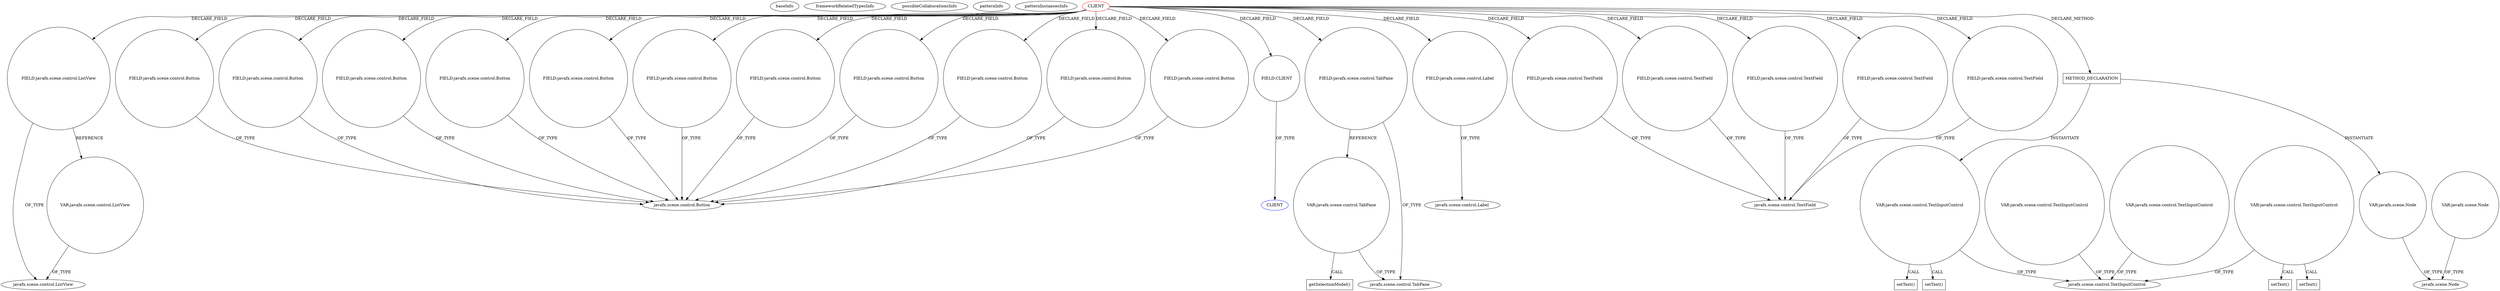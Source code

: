 digraph {
baseInfo[graphId=1102,category="pattern",isAnonymous=false,possibleRelation=false]
frameworkRelatedTypesInfo[]
possibleCollaborationsInfo[]
patternInfo[frequency=2.0,patternRootClient=0]
patternInstancesInfo[0="hock323-eventManager~/hock323-eventManager/EventManager-master/src/eventManager/controller/pokerTournament/TournamentController.java~TournamentController~3009",1="dony1990-ProsDesktop~/dony1990-ProsDesktop/ProsDesktop-master/src/nicon/NiconDesktop/guifx/NiconNavigator/NavegadorController.java~NavegadorController~2563"]
2[label="FIELD:javafx.scene.control.ListView",vertexType="FIELD_DECLARATION",isFrameworkType=false,shape=circle]
0[label="CLIENT",vertexType="ROOT_CLIENT_CLASS_DECLARATION",isFrameworkType=false,color=red]
52[label="FIELD:javafx.scene.control.Button",vertexType="FIELD_DECLARATION",isFrameworkType=false,shape=circle]
59[label="FIELD:javafx.scene.control.Button",vertexType="FIELD_DECLARATION",isFrameworkType=false,shape=circle]
81[label="FIELD:javafx.scene.control.Button",vertexType="FIELD_DECLARATION",isFrameworkType=false,shape=circle]
79[label="FIELD:javafx.scene.control.Button",vertexType="FIELD_DECLARATION",isFrameworkType=false,shape=circle]
8[label="FIELD:javafx.scene.control.Button",vertexType="FIELD_DECLARATION",isFrameworkType=false,shape=circle]
4[label="FIELD:javafx.scene.control.Button",vertexType="FIELD_DECLARATION",isFrameworkType=false,shape=circle]
10[label="FIELD:javafx.scene.control.Button",vertexType="FIELD_DECLARATION",isFrameworkType=false,shape=circle]
142[label="FIELD:javafx.scene.control.Button",vertexType="FIELD_DECLARATION",isFrameworkType=false,shape=circle]
140[label="FIELD:javafx.scene.control.Button",vertexType="FIELD_DECLARATION",isFrameworkType=false,shape=circle]
14[label="FIELD:javafx.scene.control.Button",vertexType="FIELD_DECLARATION",isFrameworkType=false,shape=circle]
48[label="FIELD:javafx.scene.control.Button",vertexType="FIELD_DECLARATION",isFrameworkType=false,shape=circle]
54[label="FIELD:CLIENT",vertexType="FIELD_DECLARATION",isFrameworkType=false,shape=circle]
243[label="VAR:javafx.scene.control.ListView",vertexType="VARIABLE_EXPRESION",isFrameworkType=false,shape=circle]
132[label="FIELD:javafx.scene.control.TabPane",vertexType="FIELD_DECLARATION",isFrameworkType=false,shape=circle]
270[label="VAR:javafx.scene.control.TabPane",vertexType="VARIABLE_EXPRESION",isFrameworkType=false,shape=circle]
77[label="FIELD:javafx.scene.control.Label",vertexType="FIELD_DECLARATION",isFrameworkType=false,shape=circle]
27[label="javafx.scene.control.Label",vertexType="FRAMEWORK_CLASS_TYPE",isFrameworkType=false]
5[label="javafx.scene.control.Button",vertexType="FRAMEWORK_CLASS_TYPE",isFrameworkType=false]
67[label="FIELD:javafx.scene.control.TextField",vertexType="FIELD_DECLARATION",isFrameworkType=false,shape=circle]
130[label="FIELD:javafx.scene.control.TextField",vertexType="FIELD_DECLARATION",isFrameworkType=false,shape=circle]
12[label="FIELD:javafx.scene.control.TextField",vertexType="FIELD_DECLARATION",isFrameworkType=false,shape=circle]
83[label="FIELD:javafx.scene.control.TextField",vertexType="FIELD_DECLARATION",isFrameworkType=false,shape=circle]
6[label="FIELD:javafx.scene.control.TextField",vertexType="FIELD_DECLARATION",isFrameworkType=false,shape=circle]
55[label="CLIENT",vertexType="REFERENCE_CLIENT_CLASS_DECLARATION",isFrameworkType=false,color=blue]
133[label="javafx.scene.control.TabPane",vertexType="FRAMEWORK_CLASS_TYPE",isFrameworkType=false]
7[label="javafx.scene.control.TextField",vertexType="FRAMEWORK_CLASS_TYPE",isFrameworkType=false]
3[label="javafx.scene.control.ListView",vertexType="FRAMEWORK_CLASS_TYPE",isFrameworkType=false]
271[label="getSelectionModel()",vertexType="INSIDE_CALL",isFrameworkType=false,shape=box]
647[label="METHOD_DECLARATION",vertexType="CLIENT_METHOD_DECLARATION",isFrameworkType=false,shape=box]
650[label="VAR:javafx.scene.control.TextInputControl",vertexType="VARIABLE_EXPRESION",isFrameworkType=false,shape=circle]
338[label="javafx.scene.control.TextInputControl",vertexType="FRAMEWORK_CLASS_TYPE",isFrameworkType=false]
697[label="VAR:javafx.scene.control.TextInputControl",vertexType="VARIABLE_EXPRESION",isFrameworkType=false,shape=circle]
597[label="VAR:javafx.scene.control.TextInputControl",vertexType="VARIABLE_EXPRESION",isFrameworkType=false,shape=circle]
336[label="VAR:javafx.scene.control.TextInputControl",vertexType="VARIABLE_EXPRESION",isFrameworkType=false,shape=circle]
656[label="setText()",vertexType="INSIDE_CALL",isFrameworkType=false,shape=box]
670[label="setText()",vertexType="INSIDE_CALL",isFrameworkType=false,shape=box]
621[label="setText()",vertexType="INSIDE_CALL",isFrameworkType=false,shape=box]
616[label="setText()",vertexType="INSIDE_CALL",isFrameworkType=false,shape=box]
666[label="VAR:javafx.scene.Node",vertexType="VARIABLE_EXPRESION",isFrameworkType=false,shape=circle]
189[label="javafx.scene.Node",vertexType="FRAMEWORK_CLASS_TYPE",isFrameworkType=false]
289[label="VAR:javafx.scene.Node",vertexType="VARIABLE_EXPRESION",isFrameworkType=false,shape=circle]
0->48[label="DECLARE_FIELD"]
140->5[label="OF_TYPE"]
650->656[label="CALL"]
79->5[label="OF_TYPE"]
132->133[label="OF_TYPE"]
647->650[label="INSTANTIATE"]
54->55[label="OF_TYPE"]
0->12[label="DECLARE_FIELD"]
52->5[label="OF_TYPE"]
59->5[label="OF_TYPE"]
0->8[label="DECLARE_FIELD"]
67->7[label="OF_TYPE"]
132->270[label="REFERENCE"]
666->189[label="OF_TYPE"]
0->140[label="DECLARE_FIELD"]
142->5[label="OF_TYPE"]
14->5[label="OF_TYPE"]
336->338[label="OF_TYPE"]
0->77[label="DECLARE_FIELD"]
48->5[label="OF_TYPE"]
289->189[label="OF_TYPE"]
0->4[label="DECLARE_FIELD"]
597->621[label="CALL"]
0->130[label="DECLARE_FIELD"]
8->5[label="OF_TYPE"]
130->7[label="OF_TYPE"]
0->81[label="DECLARE_FIELD"]
0->83[label="DECLARE_FIELD"]
0->132[label="DECLARE_FIELD"]
0->52[label="DECLARE_FIELD"]
2->243[label="REFERENCE"]
597->338[label="OF_TYPE"]
270->133[label="OF_TYPE"]
83->7[label="OF_TYPE"]
597->616[label="CALL"]
6->7[label="OF_TYPE"]
647->666[label="INSTANTIATE"]
0->54[label="DECLARE_FIELD"]
81->5[label="OF_TYPE"]
0->10[label="DECLARE_FIELD"]
0->142[label="DECLARE_FIELD"]
0->647[label="DECLARE_METHOD"]
0->2[label="DECLARE_FIELD"]
0->14[label="DECLARE_FIELD"]
650->670[label="CALL"]
10->5[label="OF_TYPE"]
4->5[label="OF_TYPE"]
697->338[label="OF_TYPE"]
2->3[label="OF_TYPE"]
77->27[label="OF_TYPE"]
0->67[label="DECLARE_FIELD"]
0->6[label="DECLARE_FIELD"]
12->7[label="OF_TYPE"]
0->79[label="DECLARE_FIELD"]
0->59[label="DECLARE_FIELD"]
243->3[label="OF_TYPE"]
270->271[label="CALL"]
650->338[label="OF_TYPE"]
}
